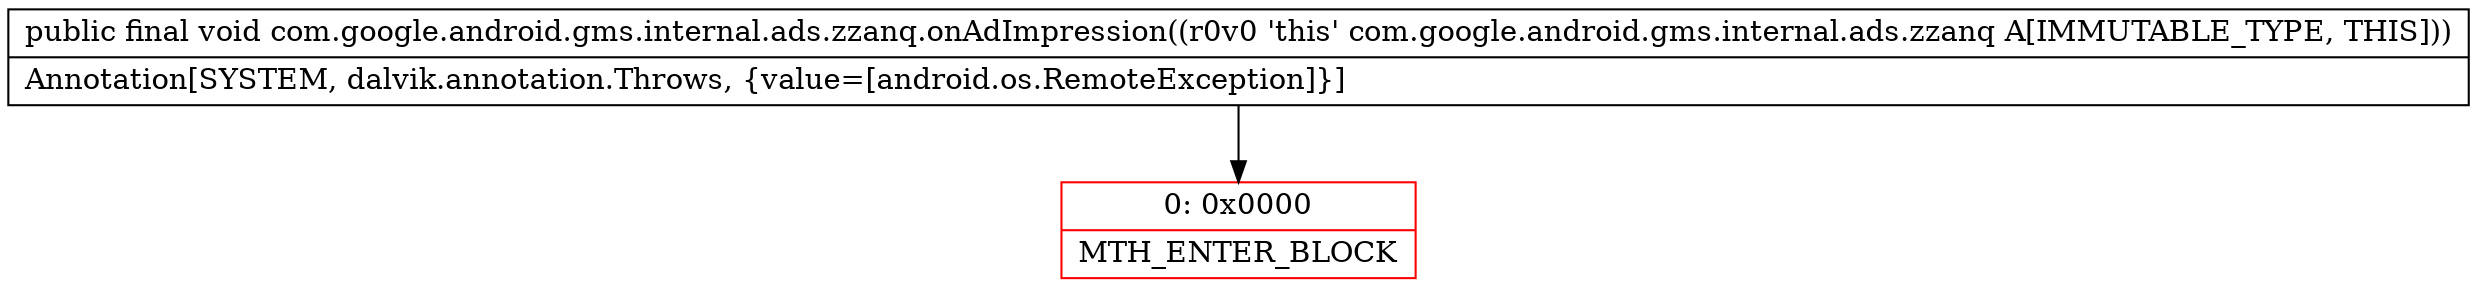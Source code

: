 digraph "CFG forcom.google.android.gms.internal.ads.zzanq.onAdImpression()V" {
subgraph cluster_Region_902718701 {
label = "R(0)";
node [shape=record,color=blue];
}
Node_0 [shape=record,color=red,label="{0\:\ 0x0000|MTH_ENTER_BLOCK\l}"];
MethodNode[shape=record,label="{public final void com.google.android.gms.internal.ads.zzanq.onAdImpression((r0v0 'this' com.google.android.gms.internal.ads.zzanq A[IMMUTABLE_TYPE, THIS]))  | Annotation[SYSTEM, dalvik.annotation.Throws, \{value=[android.os.RemoteException]\}]\l}"];
MethodNode -> Node_0;
}

